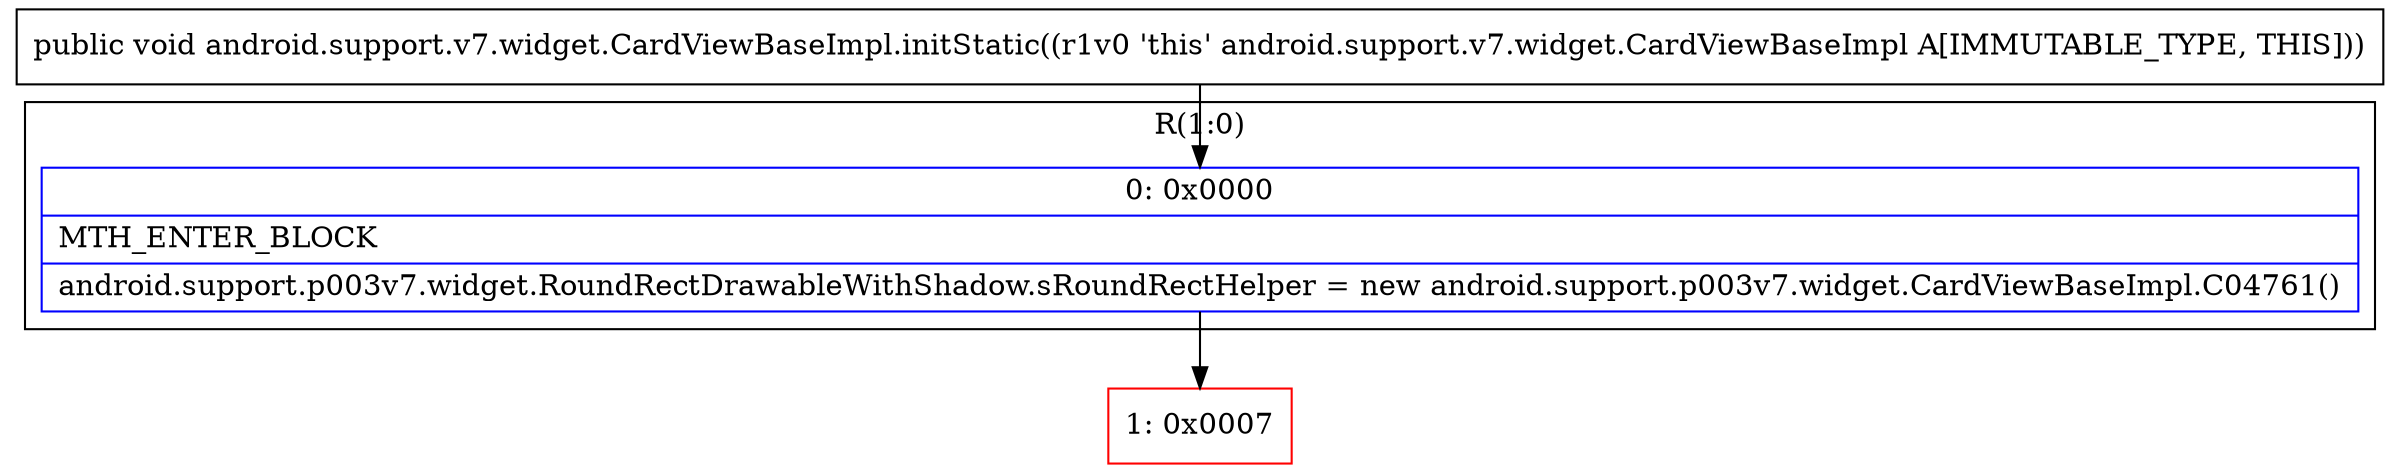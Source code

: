 digraph "CFG forandroid.support.v7.widget.CardViewBaseImpl.initStatic()V" {
subgraph cluster_Region_1021684183 {
label = "R(1:0)";
node [shape=record,color=blue];
Node_0 [shape=record,label="{0\:\ 0x0000|MTH_ENTER_BLOCK\l|android.support.p003v7.widget.RoundRectDrawableWithShadow.sRoundRectHelper = new android.support.p003v7.widget.CardViewBaseImpl.C04761()\l}"];
}
Node_1 [shape=record,color=red,label="{1\:\ 0x0007}"];
MethodNode[shape=record,label="{public void android.support.v7.widget.CardViewBaseImpl.initStatic((r1v0 'this' android.support.v7.widget.CardViewBaseImpl A[IMMUTABLE_TYPE, THIS])) }"];
MethodNode -> Node_0;
Node_0 -> Node_1;
}

